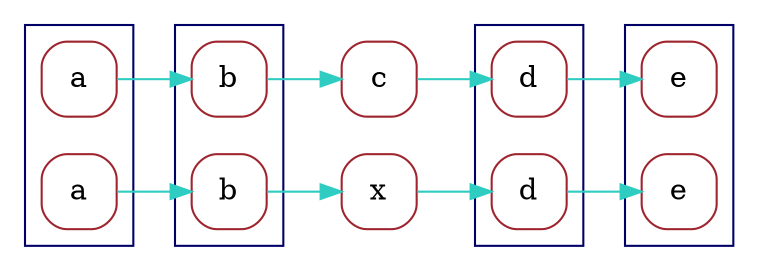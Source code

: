 digraph G {
rankdir=LR;
node [shape=rectangle style=rounded color="#9e242e" width=0.5];
edge [color="#2eccc1"];

subgraph cluster_a {
color="#000066";
a1 [label="a"];
a2 [label="a"];
}

subgraph cluster_b {
color="#000066";
b1 [label="b"];
b2 [label="b"];
}

subgraph cluster_d {
color="#000066";
d1 [label="d"];
d2 [label="d"];
}

subgraph cluster_e {
color="#000066";
e1 [label="e"];
e2 [label="e"];
}

c1 [label="c"];
a1->b1;
b1->c1;
c1->d1;
d1->e1;
x2 [label="x"];
a2->b2;
b2->x2;
x2->d2;
d2->e2;
}

